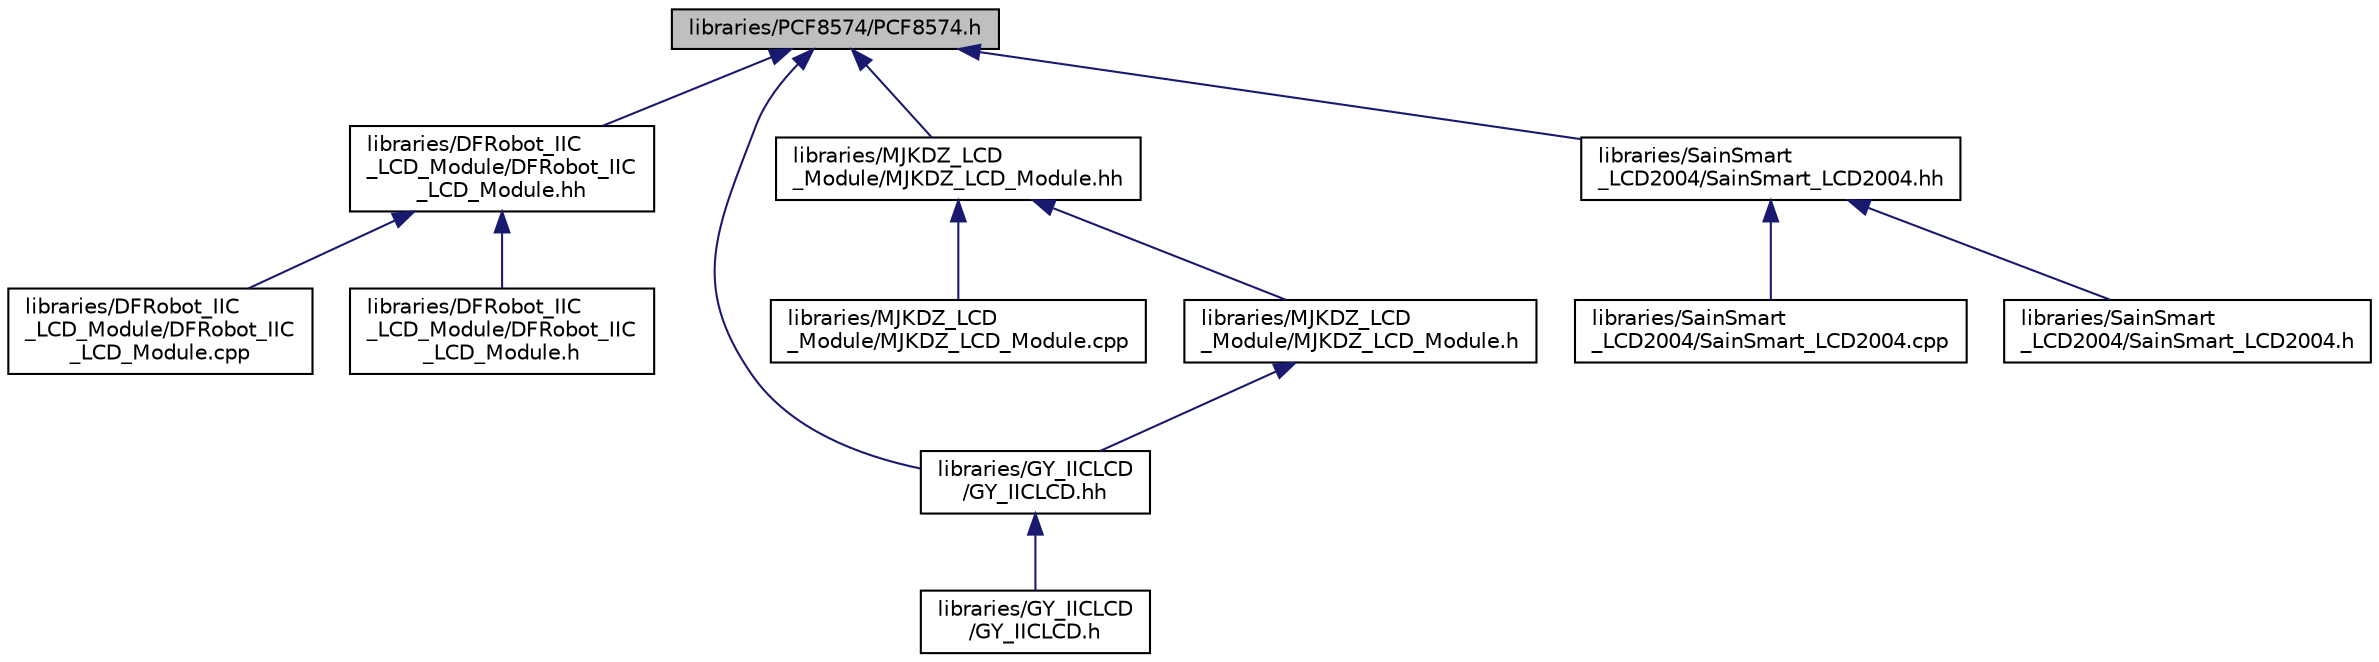 digraph "libraries/PCF8574/PCF8574.h"
{
  edge [fontname="Helvetica",fontsize="10",labelfontname="Helvetica",labelfontsize="10"];
  node [fontname="Helvetica",fontsize="10",shape=record];
  Node1 [label="libraries/PCF8574/PCF8574.h",height=0.2,width=0.4,color="black", fillcolor="grey75", style="filled", fontcolor="black"];
  Node1 -> Node2 [dir="back",color="midnightblue",fontsize="10",style="solid",fontname="Helvetica"];
  Node2 [label="libraries/DFRobot_IIC\l_LCD_Module/DFRobot_IIC\l_LCD_Module.hh",height=0.2,width=0.4,color="black", fillcolor="white", style="filled",URL="$d3/dea/DFRobot__IIC__LCD__Module_8hh.html"];
  Node2 -> Node3 [dir="back",color="midnightblue",fontsize="10",style="solid",fontname="Helvetica"];
  Node3 [label="libraries/DFRobot_IIC\l_LCD_Module/DFRobot_IIC\l_LCD_Module.cpp",height=0.2,width=0.4,color="black", fillcolor="white", style="filled",URL="$de/d76/DFRobot__IIC__LCD__Module_8cpp.html"];
  Node2 -> Node4 [dir="back",color="midnightblue",fontsize="10",style="solid",fontname="Helvetica"];
  Node4 [label="libraries/DFRobot_IIC\l_LCD_Module/DFRobot_IIC\l_LCD_Module.h",height=0.2,width=0.4,color="black", fillcolor="white", style="filled",URL="$df/ded/DFRobot__IIC__LCD__Module_8h.html"];
  Node1 -> Node5 [dir="back",color="midnightblue",fontsize="10",style="solid",fontname="Helvetica"];
  Node5 [label="libraries/GY_IICLCD\l/GY_IICLCD.hh",height=0.2,width=0.4,color="black", fillcolor="white", style="filled",URL="$d9/da1/GY__IICLCD_8hh.html"];
  Node5 -> Node6 [dir="back",color="midnightblue",fontsize="10",style="solid",fontname="Helvetica"];
  Node6 [label="libraries/GY_IICLCD\l/GY_IICLCD.h",height=0.2,width=0.4,color="black", fillcolor="white", style="filled",URL="$d8/d37/GY__IICLCD_8h.html"];
  Node1 -> Node7 [dir="back",color="midnightblue",fontsize="10",style="solid",fontname="Helvetica"];
  Node7 [label="libraries/MJKDZ_LCD\l_Module/MJKDZ_LCD_Module.hh",height=0.2,width=0.4,color="black", fillcolor="white", style="filled",URL="$d4/db2/MJKDZ__LCD__Module_8hh.html"];
  Node7 -> Node8 [dir="back",color="midnightblue",fontsize="10",style="solid",fontname="Helvetica"];
  Node8 [label="libraries/MJKDZ_LCD\l_Module/MJKDZ_LCD_Module.cpp",height=0.2,width=0.4,color="black", fillcolor="white", style="filled",URL="$de/de6/MJKDZ__LCD__Module_8cpp.html"];
  Node7 -> Node9 [dir="back",color="midnightblue",fontsize="10",style="solid",fontname="Helvetica"];
  Node9 [label="libraries/MJKDZ_LCD\l_Module/MJKDZ_LCD_Module.h",height=0.2,width=0.4,color="black", fillcolor="white", style="filled",URL="$df/d27/MJKDZ__LCD__Module_8h.html"];
  Node9 -> Node5 [dir="back",color="midnightblue",fontsize="10",style="solid",fontname="Helvetica"];
  Node1 -> Node10 [dir="back",color="midnightblue",fontsize="10",style="solid",fontname="Helvetica"];
  Node10 [label="libraries/SainSmart\l_LCD2004/SainSmart_LCD2004.hh",height=0.2,width=0.4,color="black", fillcolor="white", style="filled",URL="$da/d71/SainSmart__LCD2004_8hh.html"];
  Node10 -> Node11 [dir="back",color="midnightblue",fontsize="10",style="solid",fontname="Helvetica"];
  Node11 [label="libraries/SainSmart\l_LCD2004/SainSmart_LCD2004.cpp",height=0.2,width=0.4,color="black", fillcolor="white", style="filled",URL="$d0/d97/SainSmart__LCD2004_8cpp.html"];
  Node10 -> Node12 [dir="back",color="midnightblue",fontsize="10",style="solid",fontname="Helvetica"];
  Node12 [label="libraries/SainSmart\l_LCD2004/SainSmart_LCD2004.h",height=0.2,width=0.4,color="black", fillcolor="white", style="filled",URL="$d3/dd1/SainSmart__LCD2004_8h.html"];
}

